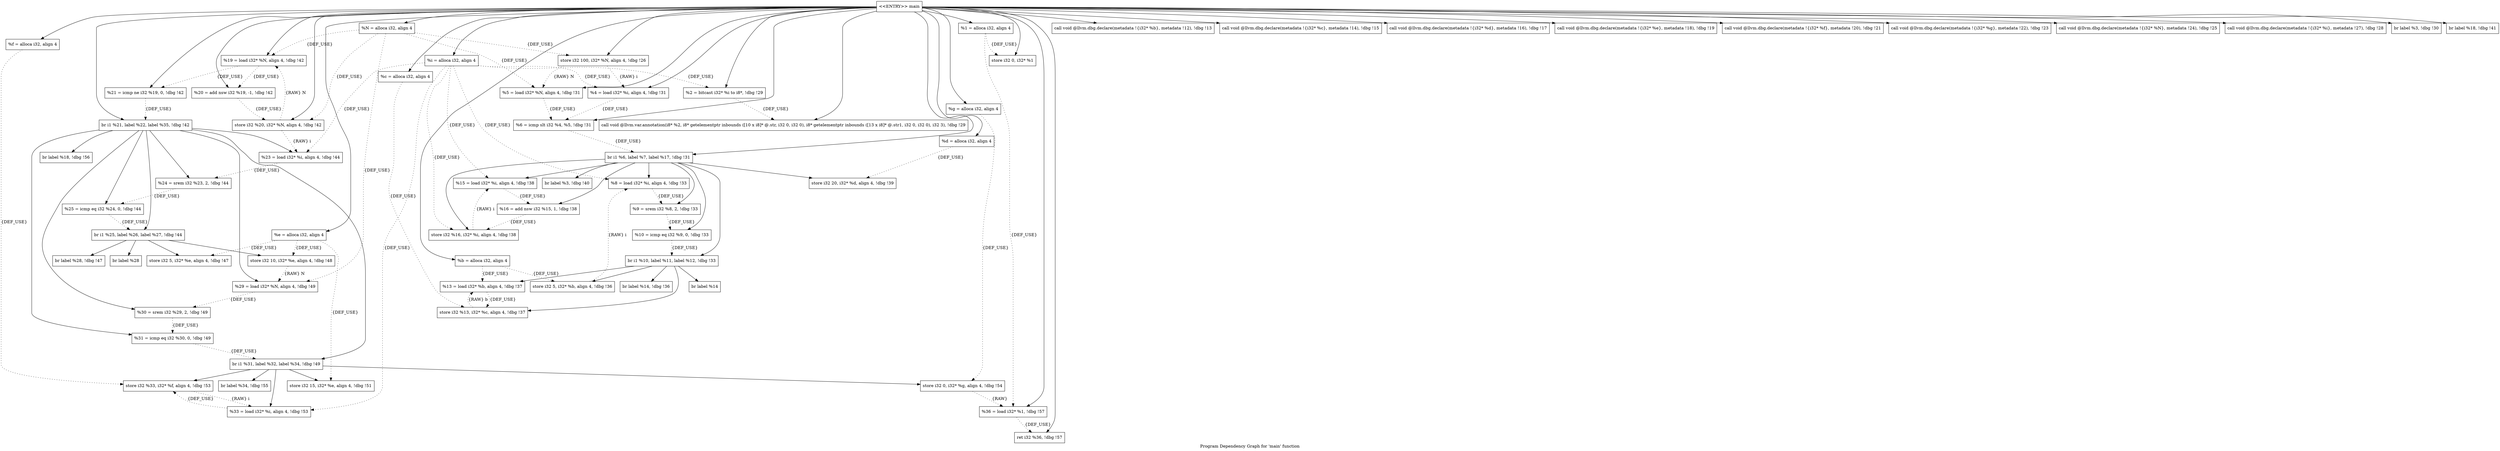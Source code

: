 digraph "Program Dependency Graph for 'main' function" {
	label="Program Dependency Graph for 'main' function";

	Node0x35e7930 [shape=record,label="{  %f = alloca i32, align 4}"];
	Node0x35e7930 -> Node0x35e7010[style=dotted,label = "{DEF_USE}" ];
	Node0x35e7010 [shape=record,label="{  store i32 %33, i32* %f, align 4, !dbg !53}"];
	Node0x35e7010 -> Node0x35e9380[style=dotted,label = "{RAW} i"];
	Node0x35e9020 [shape=record,label="{  %g = alloca i32, align 4}"];
	Node0x35e9020 -> Node0x35e90c0[style=dotted,label = "{DEF_USE}" ];
	Node0x35e90c0 [shape=record,label="{  store i32 0, i32* %g, align 4, !dbg !54}"];
	Node0x35e90c0 -> Node0x35e9aa0[style=dotted,label = "{RAW} "];
	Node0x35e9130 [shape=record,label="{  %N = alloca i32, align 4}"];
	Node0x35e9130 -> Node0x35e9090[style=dotted,label = "{DEF_USE}" ];
	Node0x35e9130 -> Node0x35e91e0[style=dotted,label = "{DEF_USE}" ];
	Node0x35e9130 -> Node0x35e9280[style=dotted,label = "{DEF_USE}" ];
	Node0x35e9130 -> Node0x35e9250[style=dotted,label = "{DEF_USE}" ];
	Node0x35e9130 -> Node0x35e9410[style=dotted,label = "{DEF_USE}" ];
	Node0x35e9090 [shape=record,label="{  store i32 100, i32* %N, align 4, !dbg !26}"];
	Node0x35e9090 -> Node0x35e95f0[style=dotted,label = "{RAW} i"];
	Node0x35e9090 -> Node0x35e91e0[style=dotted,label = "{RAW} N"];
	Node0x35e91e0 [shape=record,label="{  %5 = load i32* %N, align 4, !dbg !31}"];
	Node0x35e91e0 -> Node0x35e77a0[style=dotted,label = "{DEF_USE}" ];
	Node0x35e9280 [shape=record,label="{  %19 = load i32* %N, align 4, !dbg !42}"];
	Node0x35e9280 -> Node0x35ea890[style=dotted,label = "{DEF_USE}" ];
	Node0x35e9280 -> Node0x35ea920[style=dotted,label = "{DEF_USE}" ];
	Node0x35e9250 [shape=record,label="{  store i32 %20, i32* %N, align 4, !dbg !42}"];
	Node0x35e9250 -> Node0x35e9280[style=dotted,label = "{RAW} N"];
	Node0x35e9250 -> Node0x35e9840[style=dotted,label = "{RAW} i"];
	Node0x35e9410 [shape=record,label="{  %29 = load i32* %N, align 4, !dbg !49}"];
	Node0x35e9410 -> Node0x35eac80[style=dotted,label = "{DEF_USE}" ];
	Node0x35e9510 [shape=record,label="{  %i = alloca i32, align 4}"];
	Node0x35e9510 -> Node0x35e9580[style=dotted,label = "{DEF_USE}" ];
	Node0x35e9510 -> Node0x35e95f0[style=dotted,label = "{DEF_USE}" ];
	Node0x35e9510 -> Node0x35e9690[style=dotted,label = "{DEF_USE}" ];
	Node0x35e9510 -> Node0x35e9660[style=dotted,label = "{DEF_USE}" ];
	Node0x35e9510 -> Node0x35e9740[style=dotted,label = "{DEF_USE}" ];
	Node0x35e9510 -> Node0x35e9840[style=dotted,label = "{DEF_USE}" ];
	Node0x35e9510 -> Node0x35e9380[style=dotted,label = "{DEF_USE}" ];
	Node0x35e9580 [shape=record,label="{  %2 = bitcast i32* %i to i8*, !dbg !29}"];
	Node0x35e9580 -> Node0x35ea070[style=dotted,label = "{DEF_USE}" ];
	Node0x35e95f0 [shape=record,label="{  %4 = load i32* %i, align 4, !dbg !31}"];
	Node0x35e95f0 -> Node0x35e77a0[style=dotted,label = "{DEF_USE}" ];
	Node0x35e9690 [shape=record,label="{  %8 = load i32* %i, align 4, !dbg !33}"];
	Node0x35e9690 -> Node0x35e9960[style=dotted,label = "{DEF_USE}" ];
	Node0x35e9660 [shape=record,label="{  %15 = load i32* %i, align 4, !dbg !38}"];
	Node0x35e9660 -> Node0x35ea4c0[style=dotted,label = "{DEF_USE}" ];
	Node0x35e9740 [shape=record,label="{  store i32 %16, i32* %i, align 4, !dbg !38}"];
	Node0x35e9740 -> Node0x35e9660[style=dotted,label = "{RAW} i"];
	Node0x35e9840 [shape=record,label="{  %23 = load i32* %i, align 4, !dbg !44}"];
	Node0x35e9840 -> Node0x35eaaa0[style=dotted,label = "{DEF_USE}" ];
	Node0x35e9380 [shape=record,label="{  %33 = load i32* %i, align 4, !dbg !53}"];
	Node0x35e9380 -> Node0x35e7010[style=dotted,label = "{DEF_USE}" ];
	Node0x35e99c0 [shape=record,label="{  %1 = alloca i32, align 4}"];
	Node0x35e99c0 -> Node0x35e9a30[style=dotted,label = "{DEF_USE}" ];
	Node0x35e99c0 -> Node0x35e9aa0[style=dotted,label = "{DEF_USE}" ];
	Node0x35e9a30 [shape=record,label="{  store i32 0, i32* %1}"];
	Node0x35e9aa0 [shape=record,label="{  %36 = load i32* %1, !dbg !57}"];
	Node0x35e9aa0 -> Node0x35eb210[style=dotted,label = "{DEF_USE}" ];
	Node0x35e9b40 [shape=record,label="{  %b = alloca i32, align 4}"];
	Node0x35e9b40 -> Node0x35e9bb0[style=dotted,label = "{DEF_USE}" ];
	Node0x35e9b40 -> Node0x35e9c20[style=dotted,label = "{DEF_USE}" ];
	Node0x35e9bb0 [shape=record,label="{  store i32 5, i32* %b, align 4, !dbg !36}"];
	Node0x35e9bb0 -> Node0x35e9690[style=dotted,label = "{RAW} i"];
	Node0x35e9c20 [shape=record,label="{  %13 = load i32* %b, align 4, !dbg !37}"];
	Node0x35e9c20 -> Node0x35e9d30[style=dotted,label = "{DEF_USE}" ];
	Node0x35e9cc0 [shape=record,label="{  %c = alloca i32, align 4}"];
	Node0x35e9cc0 -> Node0x35e9d30[style=dotted,label = "{DEF_USE}" ];
	Node0x35e9d30 [shape=record,label="{  store i32 %13, i32* %c, align 4, !dbg !37}"];
	Node0x35e9d30 -> Node0x35e9c20[style=dotted,label = "{RAW} b"];
	Node0x35e9da0 [shape=record,label="{  %d = alloca i32, align 4}"];
	Node0x35e9da0 -> Node0x35e9e10[style=dotted,label = "{DEF_USE}" ];
	Node0x35e9e10 [shape=record,label="{  store i32 20, i32* %d, align 4, !dbg !39}"];
	Node0x35e9e80 [shape=record,label="{  %e = alloca i32, align 4}"];
	Node0x35e9e80 -> Node0x35e9ef0[style=dotted,label = "{DEF_USE}" ];
	Node0x35e9e80 -> Node0x35e9f60[style=dotted,label = "{DEF_USE}" ];
	Node0x35e9e80 -> Node0x35ea000[style=dotted,label = "{DEF_USE}" ];
	Node0x35e9ef0 [shape=record,label="{  store i32 5, i32* %e, align 4, !dbg !47}"];
	Node0x35e9f60 [shape=record,label="{  store i32 10, i32* %e, align 4, !dbg !48}"];
	Node0x35e9f60 -> Node0x35e9410[style=dotted,label = "{RAW} N"];
	Node0x35ea000 [shape=record,label="{  store i32 15, i32* %e, align 4, !dbg !51}"];
	Node0x35ea070 [shape=record,label="{  call void @llvm.var.annotation(i8* %2, i8* getelementptr inbounds ([10 x i8]* @.str, i32 0, i32 0), i8* getelementptr inbounds ([13 x i8]* @.str1, i32 0, i32 0), i32 3), !dbg !29}"];
	Node0x35e77a0 [shape=record,label="{  %6 = icmp slt i32 %4, %5, !dbg !31}"];
	Node0x35e77a0 -> Node0x35e98f0[style=dotted,label = "{DEF_USE}" ];
	Node0x35e98f0 [shape=record,label="{  br i1 %6, label %7, label %17, !dbg !31}"];
	Node0x35e98f0 -> Node0x35e9690;
	Node0x35e98f0 -> Node0x35e9960;
	Node0x35e98f0 -> Node0x35ea330;
	Node0x35e98f0 -> Node0x35e9990;
	Node0x35e98f0 -> Node0x35e9660;
	Node0x35e98f0 -> Node0x35ea4c0;
	Node0x35e98f0 -> Node0x35e9740;
	Node0x35e98f0 -> Node0x35e9e10;
	Node0x35e98f0 -> Node0x35ea530;
	Node0x35e9960 [shape=record,label="{  %9 = srem i32 %8, 2, !dbg !33}"];
	Node0x35e9960 -> Node0x35ea330[style=dotted,label = "{DEF_USE}" ];
	Node0x35ea330 [shape=record,label="{  %10 = icmp eq i32 %9, 0, !dbg !33}"];
	Node0x35ea330 -> Node0x35e9990[style=dotted,label = "{DEF_USE}" ];
	Node0x35e9990 [shape=record,label="{  br i1 %10, label %11, label %12, !dbg !33}"];
	Node0x35e9990 -> Node0x35e9bb0;
	Node0x35e9990 -> Node0x35ea490;
	Node0x35e9990 -> Node0x35e9c20;
	Node0x35e9990 -> Node0x35e9d30;
	Node0x35e9990 -> Node0x35ea6f0;
	Node0x35ea4c0 [shape=record,label="{  %16 = add nsw i32 %15, 1, !dbg !38}"];
	Node0x35ea4c0 -> Node0x35e9740[style=dotted,label = "{DEF_USE}" ];
	Node0x35ea530 [shape=record,label="{  br label %3, !dbg !40}"];
	Node0x35ea490 [shape=record,label="{  br label %14, !dbg !36}"];
	Node0x35ea6f0 [shape=record,label="{  br label %14}"];
	Node0x35ea890 [shape=record,label="{  %20 = add nsw i32 %19, -1, !dbg !42}"];
	Node0x35ea890 -> Node0x35e9250[style=dotted,label = "{DEF_USE}" ];
	Node0x35ea920 [shape=record,label="{  %21 = icmp ne i32 %19, 0, !dbg !42}"];
	Node0x35ea920 -> Node0x35eaa10[style=dotted,label = "{DEF_USE}" ];
	Node0x35eaa10 [shape=record,label="{  br i1 %21, label %22, label %35, !dbg !42}"];
	Node0x35eaa10 -> Node0x35e9840;
	Node0x35eaa10 -> Node0x35eaaa0;
	Node0x35eaa10 -> Node0x35eab40;
	Node0x35eaa10 -> Node0x35eab10;
	Node0x35eaa10 -> Node0x35e9410;
	Node0x35eaa10 -> Node0x35eac80;
	Node0x35eaa10 -> Node0x35eacf0;
	Node0x35eaa10 -> Node0x35ead60;
	Node0x35eaa10 -> Node0x35eadd0;
	Node0x35eaaa0 [shape=record,label="{  %24 = srem i32 %23, 2, !dbg !44}"];
	Node0x35eaaa0 -> Node0x35eab40[style=dotted,label = "{DEF_USE}" ];
	Node0x35eab40 [shape=record,label="{  %25 = icmp eq i32 %24, 0, !dbg !44}"];
	Node0x35eab40 -> Node0x35eab10[style=dotted,label = "{DEF_USE}" ];
	Node0x35eab10 [shape=record,label="{  br i1 %25, label %26, label %27, !dbg !44}"];
	Node0x35eab10 -> Node0x35e9ef0;
	Node0x35eab10 -> Node0x35eac50;
	Node0x35eab10 -> Node0x35e9f60;
	Node0x35eab10 -> Node0x35eaf90;
	Node0x35eac80 [shape=record,label="{  %30 = srem i32 %29, 2, !dbg !49}"];
	Node0x35eac80 -> Node0x35eacf0[style=dotted,label = "{DEF_USE}" ];
	Node0x35eacf0 [shape=record,label="{  %31 = icmp eq i32 %30, 0, !dbg !49}"];
	Node0x35eacf0 -> Node0x35ead60[style=dotted,label = "{DEF_USE}" ];
	Node0x35ead60 [shape=record,label="{  br i1 %31, label %32, label %34, !dbg !49}"];
	Node0x35ead60 -> Node0x35ea000;
	Node0x35ead60 -> Node0x35e9380;
	Node0x35ead60 -> Node0x35e7010;
	Node0x35ead60 -> Node0x35e90c0;
	Node0x35ead60 -> Node0x35eb080;
	Node0x35eadd0 [shape=record,label="{  br label %18, !dbg !56}"];
	Node0x35eac50 [shape=record,label="{  br label %28, !dbg !47}"];
	Node0x35eaf90 [shape=record,label="{  br label %28}"];
	Node0x35eb080 [shape=record,label="{  br label %34, !dbg !55}"];
	Node0x35eb210 [shape=record,label="{  ret i32 %36, !dbg !57}"];
	Node0x35eb2a0 [shape=record,label="{\<\<ENTRY\>\> main}"];
	Node0x35eb2a0 -> Node0x35e7930;
	Node0x35eb2a0 -> Node0x35e9020;
	Node0x35eb2a0 -> Node0x35e9130;
	Node0x35eb2a0 -> Node0x35e9510;
	Node0x35eb2a0 -> Node0x35e9a30;
	Node0x35eb2a0 -> Node0x35eb330;
	Node0x35eb2a0 -> Node0x35eb430;
	Node0x35eb2a0 -> Node0x35eb4a0;
	Node0x35eb2a0 -> Node0x35eb510;
	Node0x35eb2a0 -> Node0x35eb360;
	Node0x35eb2a0 -> Node0x35eb690;
	Node0x35eb2a0 -> Node0x35e99c0;
	Node0x35eb2a0 -> Node0x35e9b40;
	Node0x35eb2a0 -> Node0x35e9cc0;
	Node0x35eb2a0 -> Node0x35e9da0;
	Node0x35eb2a0 -> Node0x35e9e80;
	Node0x35eb2a0 -> Node0x35eb700;
	Node0x35eb2a0 -> Node0x35e9090;
	Node0x35eb2a0 -> Node0x35eb580;
	Node0x35eb2a0 -> Node0x35e9580;
	Node0x35eb2a0 -> Node0x35ea070;
	Node0x35eb2a0 -> Node0x35eb0b0;
	Node0x35eb2a0 -> Node0x35e95f0;
	Node0x35eb2a0 -> Node0x35e91e0;
	Node0x35eb2a0 -> Node0x35e77a0;
	Node0x35eb2a0 -> Node0x35e98f0;
	Node0x35eb2a0 -> Node0x35eb630;
	Node0x35eb2a0 -> Node0x35e9280;
	Node0x35eb2a0 -> Node0x35ea890;
	Node0x35eb2a0 -> Node0x35e9250;
	Node0x35eb2a0 -> Node0x35ea920;
	Node0x35eb2a0 -> Node0x35eaa10;
	Node0x35eb2a0 -> Node0x35e9aa0;
	Node0x35eb2a0 -> Node0x35eb210;
	Node0x35eb330 [shape=record,label="{  call void @llvm.dbg.declare(metadata !\{i32* %b\}, metadata !12), !dbg !13}"];
	Node0x35eb430 [shape=record,label="{  call void @llvm.dbg.declare(metadata !\{i32* %c\}, metadata !14), !dbg !15}"];
	Node0x35eb4a0 [shape=record,label="{  call void @llvm.dbg.declare(metadata !\{i32* %d\}, metadata !16), !dbg !17}"];
	Node0x35eb510 [shape=record,label="{  call void @llvm.dbg.declare(metadata !\{i32* %e\}, metadata !18), !dbg !19}"];
	Node0x35eb360 [shape=record,label="{  call void @llvm.dbg.declare(metadata !\{i32* %f\}, metadata !20), !dbg !21}"];
	Node0x35eb690 [shape=record,label="{  call void @llvm.dbg.declare(metadata !\{i32* %g\}, metadata !22), !dbg !23}"];
	Node0x35eb700 [shape=record,label="{  call void @llvm.dbg.declare(metadata !\{i32* %N\}, metadata !24), !dbg !25}"];
	Node0x35eb580 [shape=record,label="{  call void @llvm.dbg.declare(metadata !\{i32* %i\}, metadata !27), !dbg !28}"];
	Node0x35eb0b0 [shape=record,label="{  br label %3, !dbg !30}"];
	Node0x35eb630 [shape=record,label="{  br label %18, !dbg !41}"];
}
